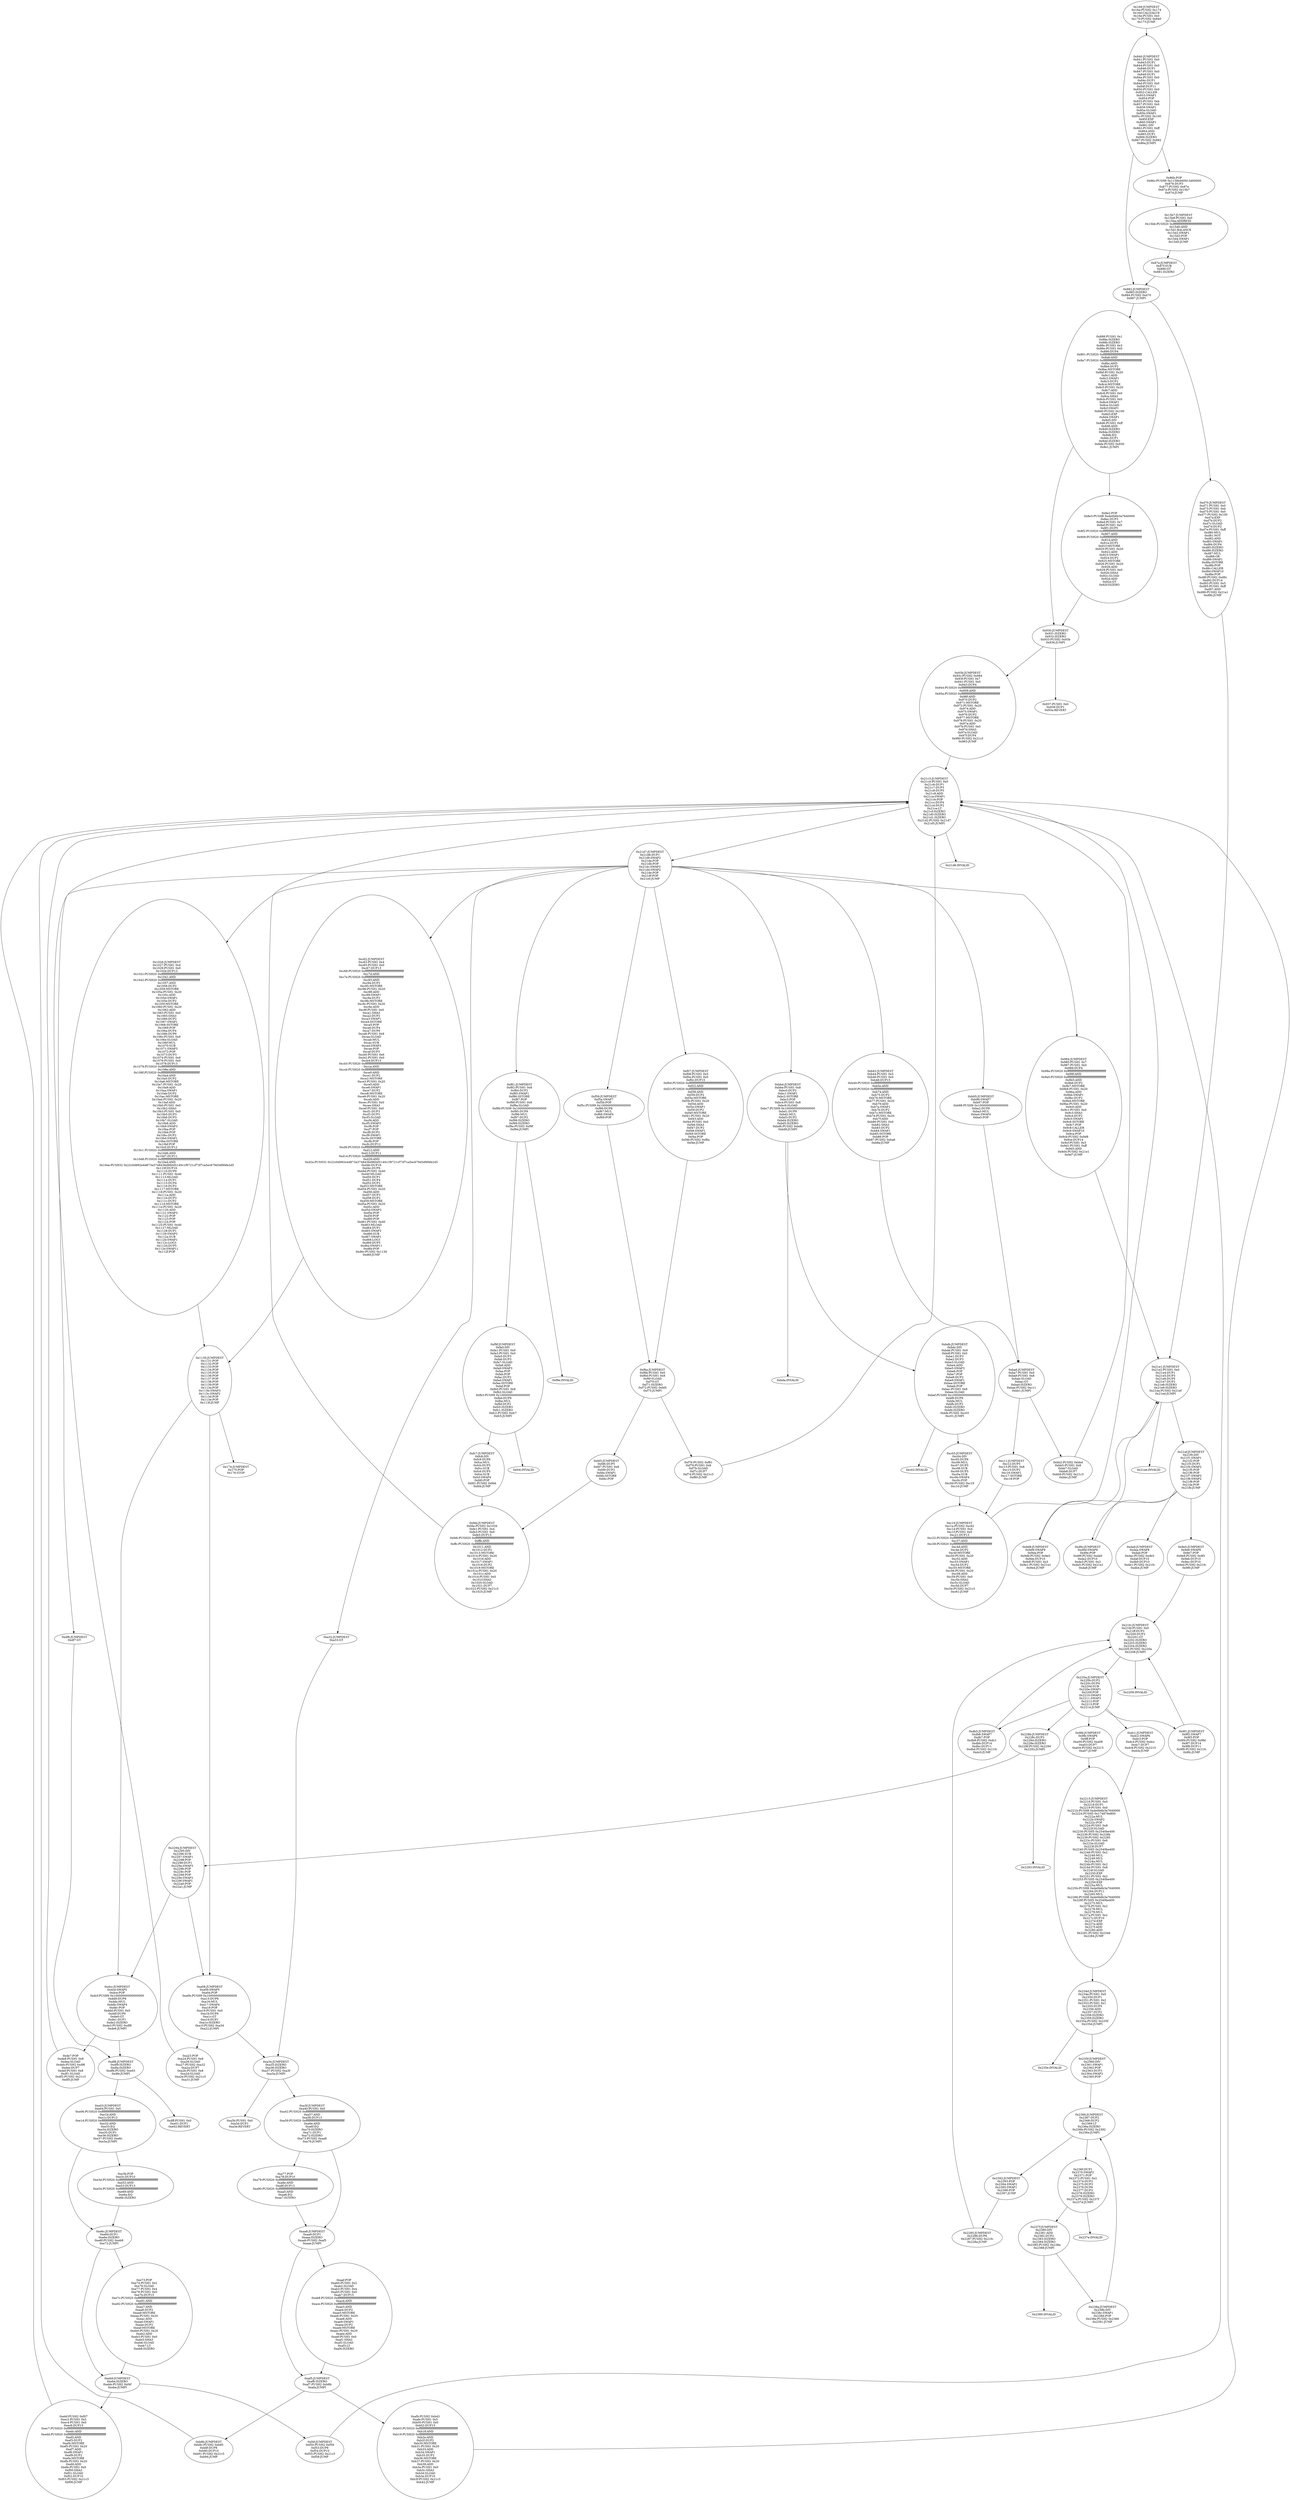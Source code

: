 digraph{
361[label="0x169:JUMPDEST
0x16a:PUSH2 0x174
0x16d:CALLVALUE
0x16e:PUSH1 0x0
0x170:PUSH2 0x840
0x173:JUMP"]
361 -> 2112
2112[label="0x840:JUMPDEST
0x841:PUSH1 0x0
0x843:DUP1
0x844:PUSH1 0x0
0x846:DUP1
0x847:PUSH1 0x0
0x849:DUP1
0x84a:PUSH1 0x0
0x84c:DUP1
0x84d:PUSH1 0x0
0x84f:DUP11
0x850:PUSH1 0x0
0x852:CALLER
0x853:SWAP1
0x854:POP
0x855:PUSH1 0xb
0x857:PUSH1 0x0
0x859:SWAP1
0x85a:SLOAD
0x85b:SWAP1
0x85c:PUSH2 0x100
0x85f:EXP
0x860:SWAP1
0x861:DIV
0x862:PUSH1 0xff
0x864:AND
0x865:DUP1
0x866:ISZERO
0x867:PUSH2 0x882
0x86a:JUMPI"]
2112 -> 2155
2112 -> 2178
2155[label="0x86b:POP
0x86c:PUSH9 0x1158e460913d00000
0x876:DUP3
0x877:PUSH2 0x87e
0x87a:PUSH2 0x15b7
0x87d:JUMP"]
2155 -> 5559
2178[label="0x882:JUMPDEST
0x883:ISZERO
0x884:PUSH2 0xd70
0x887:JUMPI"]
2178 -> 2184
2178 -> 3440
2184[label="0x888:PUSH1 0x1
0x88a:ISZERO
0x88b:ISZERO
0x88c:PUSH1 0x3
0x88e:PUSH1 0x0
0x890:DUP4
0x891:PUSH20 0xffffffffffffffffffffffffffffffffffffffff
0x8a6:AND
0x8a7:PUSH20 0xffffffffffffffffffffffffffffffffffffffff
0x8bc:AND
0x8bd:DUP2
0x8be:MSTORE
0x8bf:PUSH1 0x20
0x8c1:ADD
0x8c2:SWAP1
0x8c3:DUP2
0x8c4:MSTORE
0x8c5:PUSH1 0x20
0x8c7:ADD
0x8c8:PUSH1 0x0
0x8ca:SHA3
0x8cb:PUSH1 0x0
0x8cd:SWAP1
0x8ce:SLOAD
0x8cf:SWAP1
0x8d0:PUSH2 0x100
0x8d3:EXP
0x8d4:SWAP1
0x8d5:DIV
0x8d6:PUSH1 0xff
0x8d8:AND
0x8d9:ISZERO
0x8da:ISZERO
0x8db:EQ
0x8dc:DUP1
0x8dd:ISZERO
0x8de:PUSH2 0x930
0x8e1:JUMPI"]
2184 -> 2274
2184 -> 2352
2274[label="0x8e2:POP
0x8e3:PUSH8 0xde0b6b3a7640000
0x8ec:DUP3
0x8ed:PUSH1 0x7
0x8ef:PUSH1 0x0
0x8f1:DUP5
0x8f2:PUSH20 0xffffffffffffffffffffffffffffffffffffffff
0x907:AND
0x908:PUSH20 0xffffffffffffffffffffffffffffffffffffffff
0x91d:AND
0x91e:DUP2
0x91f:MSTORE
0x920:PUSH1 0x20
0x922:ADD
0x923:SWAP1
0x924:DUP2
0x925:MSTORE
0x926:PUSH1 0x20
0x928:ADD
0x929:PUSH1 0x0
0x92b:SHA3
0x92c:SLOAD
0x92d:ADD
0x92e:GT
0x92f:ISZERO"]
2274 -> 2352
2352[label="0x930:JUMPDEST
0x931:ISZERO
0x932:ISZERO
0x933:PUSH2 0x93b
0x936:JUMPI"]
2352 -> 2359
2352 -> 2363
2359[label="0x937:PUSH1 0x0
0x939:DUP1
0x93a:REVERT"]
5559[label="0x15b7:JUMPDEST
0x15b8:PUSH1 0x0
0x15ba:ADDRESS
0x15bb:PUSH20 0xffffffffffffffffffffffffffffffffffffffff
0x15d0:AND
0x15d1:BALANCE
0x15d2:SWAP1
0x15d3:POP
0x15d4:SWAP1
0x15d5:JUMP"]
5559 -> 2174
3440[label="0xd70:JUMPDEST
0xd71:PUSH1 0x0
0xd73:PUSH1 0xb
0xd75:PUSH1 0x0
0xd77:PUSH2 0x100
0xd7a:EXP
0xd7b:DUP2
0xd7c:SLOAD
0xd7d:DUP2
0xd7e:PUSH1 0xff
0xd80:MUL
0xd81:NOT
0xd82:AND
0xd83:SWAP1
0xd84:DUP4
0xd85:ISZERO
0xd86:ISZERO
0xd87:MUL
0xd88:OR
0xd89:SWAP1
0xd8a:SSTORE
0xd8b:POP
0xd8c:CALLER
0xd8d:SWAP10
0xd8e:POP
0xd8f:PUSH2 0xd9c
0xd92:DUP14
0xd93:PUSH1 0x5
0xd95:PUSH1 0xff
0xd97:AND
0xd98:PUSH2 0x21e1
0xd9b:JUMP"]
3440 -> 8673
8673[label="0x21e1:JUMPDEST
0x21e2:PUSH1 0x0
0x21e4:DUP1
0x21e5:DUP3
0x21e6:DUP5
0x21e7:DUP2
0x21e8:ISZERO
0x21e9:ISZERO
0x21ea:PUSH2 0x21ef
0x21ed:JUMPI"]
8673 -> 8686
8673 -> 8687
8686[label="0x21ee:INVALID"]
8687[label="0x21ef:JUMPDEST
0x21f0:DIV
0x21f1:SWAP1
0x21f2:POP
0x21f3:DUP1
0x21f4:SWAP2
0x21f5:POP
0x21f6:POP
0x21f7:SWAP3
0x21f8:SWAP2
0x21f9:POP
0x21fa:POP
0x21fb:JUMP"]
8687 -> 3484
8687 -> 2520
8687 -> 3497
8687 -> 2533
2363[label="0x93b:JUMPDEST
0x93c:PUSH2 0x984
0x93f:PUSH1 0x7
0x941:PUSH1 0x0
0x943:DUP4
0x944:PUSH20 0xffffffffffffffffffffffffffffffffffffffff
0x959:AND
0x95a:PUSH20 0xffffffffffffffffffffffffffffffffffffffff
0x96f:AND
0x970:DUP2
0x971:MSTORE
0x972:PUSH1 0x20
0x974:ADD
0x975:SWAP1
0x976:DUP2
0x977:MSTORE
0x978:PUSH1 0x20
0x97a:ADD
0x97b:PUSH1 0x0
0x97d:SHA3
0x97e:SLOAD
0x97f:DUP4
0x980:PUSH2 0x21c3
0x983:JUMP"]
2363 -> 8643
8643[label="0x21c3:JUMPDEST
0x21c4:PUSH1 0x0
0x21c6:DUP1
0x21c7:DUP3
0x21c8:DUP5
0x21c9:ADD
0x21ca:SWAP1
0x21cb:POP
0x21cc:DUP4
0x21cd:DUP2
0x21ce:LT
0x21cf:ISZERO
0x21d0:ISZERO
0x21d1:ISZERO
0x21d2:PUSH2 0x21d7
0x21d5:JUMPI"]
8643 -> 8662
8643 -> 8663
8662[label="0x21d6:INVALID"]
8663[label="0x21d7:JUMPDEST
0x21d8:DUP1
0x21d9:SWAP2
0x21da:POP
0x21db:POP
0x21dc:SWAP3
0x21dd:SWAP2
0x21de:POP
0x21df:POP
0x21e0:JUMP"]
8663 -> 2436
8663 -> 2610
8663 -> 2883
8663 -> 3574
8663 -> 3929
8663 -> 2965
8663 -> 3847
8663 -> 3969
8663 -> 3170
8663 -> 3005
8663 -> 4134
2174[label="0x87e:JUMPDEST
0x87f:SUB
0x880:GT
0x881:ISZERO"]
2174 -> 2178
3484[label="0xd9c:JUMPDEST
0xd9d:SWAP9
0xd9e:POP
0xd9f:PUSH2 0xda9
0xda2:DUP10
0xda3:PUSH1 0x3
0xda5:PUSH2 0x21e1
0xda8:JUMP"]
3484 -> 8673
2436[label="0x984:JUMPDEST
0x985:PUSH1 0x7
0x987:PUSH1 0x0
0x989:DUP4
0x98a:PUSH20 0xffffffffffffffffffffffffffffffffffffffff
0x99f:AND
0x9a0:PUSH20 0xffffffffffffffffffffffffffffffffffffffff
0x9b5:AND
0x9b6:DUP2
0x9b7:MSTORE
0x9b8:PUSH1 0x20
0x9ba:ADD
0x9bb:SWAP1
0x9bc:DUP2
0x9bd:MSTORE
0x9be:PUSH1 0x20
0x9c0:ADD
0x9c1:PUSH1 0x0
0x9c3:SHA3
0x9c4:DUP2
0x9c5:SWAP1
0x9c6:SSTORE
0x9c7:POP
0x9c8:CALLER
0x9c9:SWAP10
0x9ca:POP
0x9cb:PUSH2 0x9d8
0x9ce:DUP14
0x9cf:PUSH1 0x5
0x9d1:PUSH1 0xff
0x9d3:AND
0x9d4:PUSH2 0x21e1
0x9d7:JUMP"]
2436 -> 8673
2520[label="0x9d8:JUMPDEST
0x9d9:SWAP9
0x9da:POP
0x9db:PUSH2 0x9e5
0x9de:DUP10
0x9df:PUSH1 0x3
0x9e1:PUSH2 0x21e1
0x9e4:JUMP"]
2520 -> 8673
3497[label="0xda9:JUMPDEST
0xdaa:SWAP8
0xdab:POP
0xdac:PUSH2 0xdb5
0xdaf:DUP10
0xdb0:DUP10
0xdb1:PUSH2 0x21fc
0xdb4:JUMP"]
3497 -> 8700
8700[label="0x21fc:JUMPDEST
0x21fd:PUSH1 0x0
0x21ff:DUP3
0x2200:DUP3
0x2201:GT
0x2202:ISZERO
0x2203:ISZERO
0x2204:ISZERO
0x2205:PUSH2 0x220a
0x2208:JUMPI"]
8700 -> 8713
8700 -> 8714
8713[label="0x2209:INVALID"]
2533[label="0x9e5:JUMPDEST
0x9e6:SWAP8
0x9e7:POP
0x9e8:PUSH2 0x9f1
0x9eb:DUP10
0x9ec:DUP10
0x9ed:PUSH2 0x21fc
0x9f0:JUMP"]
2533 -> 8700
8714[label="0x220a:JUMPDEST
0x220b:DUP2
0x220c:DUP4
0x220d:SUB
0x220e:SWAP1
0x220f:POP
0x2210:SWAP3
0x2211:SWAP2
0x2212:POP
0x2213:POP
0x2214:JUMP"]
8714 -> 3509
8714 -> 2545
8714 -> 3521
8714 -> 2557
8714 -> 8843
3509[label="0xdb5:JUMPDEST
0xdb6:SWAP7
0xdb7:POP
0xdb8:PUSH2 0xdc1
0xdbb:DUP14
0xdbc:DUP11
0xdbd:PUSH2 0x21fc
0xdc0:JUMP"]
3509 -> 8700
2545[label="0x9f1:JUMPDEST
0x9f2:SWAP7
0x9f3:POP
0x9f4:PUSH2 0x9fd
0x9f7:DUP14
0x9f8:DUP11
0x9f9:PUSH2 0x21fc
0x9fc:JUMP"]
2545 -> 8700
3521[label="0xdc1:JUMPDEST
0xdc2:SWAP6
0xdc3:POP
0xdc4:PUSH2 0xdcc
0xdc7:DUP7
0xdc8:PUSH2 0x2215
0xdcb:JUMP"]
3521 -> 8725
2557[label="0x9fd:JUMPDEST
0x9fe:SWAP6
0x9ff:POP
0xa00:PUSH2 0xa08
0xa03:DUP7
0xa04:PUSH2 0x2215
0xa07:JUMP"]
2557 -> 8725
8725[label="0x2215:JUMPDEST
0x2216:PUSH1 0x0
0x2218:DUP1
0x2219:PUSH1 0x0
0x221b:PUSH8 0xde0b6b3a7640000
0x2224:PUSH5 0x174876e800
0x222a:MUL
0x222b:SWAP2
0x222c:POP
0x222d:PUSH1 0x8
0x222f:SLOAD
0x2230:PUSH5 0x2540be400
0x2236:PUSH2 0x228b
0x2239:PUSH2 0x2285
0x223c:PUSH1 0x8
0x223e:SLOAD
0x223f:DUP7
0x2240:PUSH5 0x2540be400
0x2246:PUSH1 0x2
0x2248:MUL
0x2249:MUL
0x224a:MUL
0x224b:PUSH1 0x2
0x224d:PUSH1 0x8
0x224f:SLOAD
0x2250:EXP
0x2251:PUSH1 0x2
0x2253:PUSH5 0x2540be400
0x2259:EXP
0x225a:MUL
0x225b:PUSH8 0xde0b6b3a7640000
0x2264:DUP11
0x2265:MUL
0x2266:PUSH8 0xde0b6b3a7640000
0x226f:PUSH5 0x2540be400
0x2275:MUL
0x2276:PUSH1 0x2
0x2278:MUL
0x2279:MUL
0x227a:PUSH1 0x2
0x227c:DUP10
0x227d:EXP
0x227e:ADD
0x227f:ADD
0x2280:ADD
0x2281:PUSH2 0x234d
0x2284:JUMP"]
8725 -> 9037
9037[label="0x234d:JUMPDEST
0x234e:PUSH1 0x0
0x2350:DUP1
0x2351:PUSH1 0x2
0x2353:PUSH1 0x1
0x2355:DUP5
0x2356:ADD
0x2357:DUP2
0x2358:ISZERO
0x2359:ISZERO
0x235a:PUSH2 0x235f
0x235d:JUMPI"]
9037 -> 9054
9037 -> 9055
9054[label="0x235e:INVALID"]
9055[label="0x235f:JUMPDEST
0x2360:DIV
0x2361:SWAP1
0x2362:POP
0x2363:DUP3
0x2364:SWAP2
0x2365:POP"]
9055 -> 9062
9062[label="0x2366:JUMPDEST
0x2367:DUP2
0x2368:DUP2
0x2369:LT
0x236a:ISZERO
0x236b:PUSH2 0x2392
0x236e:JUMPI"]
9062 -> 9071
9062 -> 9106
9071[label="0x236f:DUP1
0x2370:SWAP2
0x2371:POP
0x2372:PUSH1 0x2
0x2374:DUP2
0x2375:DUP3
0x2376:DUP6
0x2377:DUP2
0x2378:ISZERO
0x2379:ISZERO
0x237a:PUSH2 0x237f
0x237d:JUMPI"]
9071 -> 9086
9071 -> 9087
9086[label="0x237e:INVALID"]
9106[label="0x2392:JUMPDEST
0x2393:POP
0x2394:SWAP2
0x2395:SWAP1
0x2396:POP
0x2397:JUMP"]
9106 -> 8837
9087[label="0x237f:JUMPDEST
0x2380:DIV
0x2381:ADD
0x2382:DUP2
0x2383:ISZERO
0x2384:ISZERO
0x2385:PUSH2 0x238a
0x2388:JUMPI"]
9087 -> 9097
9087 -> 9098
9097[label="0x2389:INVALID"]
8837[label="0x2285:JUMPDEST
0x2286:DUP6
0x2287:PUSH2 0x21fc
0x228a:JUMP"]
8837 -> 8700
9098[label="0x238a:JUMPDEST
0x238b:DIV
0x238c:SWAP1
0x238d:POP
0x238e:PUSH2 0x2366
0x2391:JUMP"]
9098 -> 9062
8843[label="0x228b:JUMPDEST
0x228c:DUP2
0x228d:ISZERO
0x228e:ISZERO
0x228f:PUSH2 0x2294
0x2292:JUMPI"]
8843 -> 8851
8843 -> 8852
8851[label="0x2293:INVALID"]
8852[label="0x2294:JUMPDEST
0x2295:DIV
0x2296:SUB
0x2297:SWAP1
0x2298:POP
0x2299:DUP1
0x229a:SWAP3
0x229b:POP
0x229c:POP
0x229d:POP
0x229e:SWAP2
0x229f:SWAP1
0x22a0:POP
0x22a1:JUMP"]
8852 -> 2568
8852 -> 3532
2568[label="0xa08:JUMPDEST
0xa09:SWAP5
0xa0a:POP
0xa0b:PUSH9 0x10000000000000000
0xa15:DUP8
0xa16:MUL
0xa17:SWAP4
0xa18:POP
0xa19:PUSH1 0x0
0xa1b:DUP6
0xa1c:GT
0xa1d:DUP1
0xa1e:ISZERO
0xa1f:PUSH2 0xa34
0xa22:JUMPI"]
2568 -> 2595
2568 -> 2612
2595[label="0xa23:POP
0xa24:PUSH1 0x8
0xa26:SLOAD
0xa27:PUSH2 0xa32
0xa2a:DUP7
0xa2b:PUSH1 0x8
0xa2d:SLOAD
0xa2e:PUSH2 0x21c3
0xa31:JUMP"]
2595 -> 8643
3532[label="0xdcc:JUMPDEST
0xdcd:SWAP5
0xdce:POP
0xdcf:PUSH9 0x10000000000000000
0xdd9:DUP8
0xdda:MUL
0xddb:SWAP4
0xddc:POP
0xddd:PUSH1 0x0
0xddf:DUP6
0xde0:GT
0xde1:DUP1
0xde2:ISZERO
0xde3:PUSH2 0xdf8
0xde6:JUMPI"]
3532 -> 3559
3532 -> 3576
3559[label="0xde7:POP
0xde8:PUSH1 0x8
0xdea:SLOAD
0xdeb:PUSH2 0xdf6
0xdee:DUP7
0xdef:PUSH1 0x8
0xdf1:SLOAD
0xdf2:PUSH2 0x21c3
0xdf5:JUMP"]
3559 -> 8643
3576[label="0xdf8:JUMPDEST
0xdf9:ISZERO
0xdfa:ISZERO
0xdfb:PUSH2 0xe03
0xdfe:JUMPI"]
3576 -> 3583
3576 -> 3587
3583[label="0xdff:PUSH1 0x0
0xe01:DUP1
0xe02:REVERT"]
2612[label="0xa34:JUMPDEST
0xa35:ISZERO
0xa36:ISZERO
0xa37:PUSH2 0xa3f
0xa3a:JUMPI"]
2612 -> 2619
2612 -> 2623
2619[label="0xa3b:PUSH1 0x0
0xa3d:DUP1
0xa3e:REVERT"]
2610[label="0xa32:JUMPDEST
0xa33:GT"]
2610 -> 2612
2623[label="0xa3f:JUMPDEST
0xa40:PUSH1 0x0
0xa42:PUSH20 0xffffffffffffffffffffffffffffffffffffffff
0xa57:AND
0xa58:DUP13
0xa59:PUSH20 0xffffffffffffffffffffffffffffffffffffffff
0xa6e:AND
0xa6f:EQ
0xa70:ISZERO
0xa71:DUP1
0xa72:ISZERO
0xa73:PUSH2 0xaa8
0xa76:JUMPI"]
2623 -> 2679
2623 -> 2728
2679[label="0xa77:POP
0xa78:DUP10
0xa79:PUSH20 0xffffffffffffffffffffffffffffffffffffffff
0xa8e:AND
0xa8f:DUP13
0xa90:PUSH20 0xffffffffffffffffffffffffffffffffffffffff
0xaa5:AND
0xaa6:EQ
0xaa7:ISZERO"]
2679 -> 2728
2728[label="0xaa8:JUMPDEST
0xaa9:DUP1
0xaaa:ISZERO
0xaab:PUSH2 0xaf5
0xaae:JUMPI"]
2728 -> 2735
2728 -> 2805
2735[label="0xaaf:POP
0xab0:PUSH1 0x2
0xab2:SLOAD
0xab3:PUSH1 0x4
0xab5:PUSH1 0x0
0xab7:DUP15
0xab8:PUSH20 0xffffffffffffffffffffffffffffffffffffffff
0xacd:AND
0xace:PUSH20 0xffffffffffffffffffffffffffffffffffffffff
0xae3:AND
0xae4:DUP2
0xae5:MSTORE
0xae6:PUSH1 0x20
0xae8:ADD
0xae9:SWAP1
0xaea:DUP2
0xaeb:MSTORE
0xaec:PUSH1 0x20
0xaee:ADD
0xaef:PUSH1 0x0
0xaf1:SHA3
0xaf2:SLOAD
0xaf3:LT
0xaf4:ISZERO"]
2735 -> 2805
2805[label="0xaf5:JUMPDEST
0xaf6:ISZERO
0xaf7:PUSH2 0xb8b
0xafa:JUMPI"]
2805 -> 2811
2805 -> 2955
2811[label="0xafb:PUSH2 0xb43
0xafe:PUSH1 0x5
0xb00:PUSH1 0x0
0xb02:DUP15
0xb03:PUSH20 0xffffffffffffffffffffffffffffffffffffffff
0xb18:AND
0xb19:PUSH20 0xffffffffffffffffffffffffffffffffffffffff
0xb2e:AND
0xb2f:DUP2
0xb30:MSTORE
0xb31:PUSH1 0x20
0xb33:ADD
0xb34:SWAP1
0xb35:DUP2
0xb36:MSTORE
0xb37:PUSH1 0x20
0xb39:ADD
0xb3a:PUSH1 0x0
0xb3c:SHA3
0xb3d:SLOAD
0xb3e:DUP10
0xb3f:PUSH2 0x21c3
0xb42:JUMP"]
2811 -> 8643
2955[label="0xb8b:JUMPDEST
0xb8c:PUSH2 0xb95
0xb8f:DUP8
0xb90:DUP10
0xb91:PUSH2 0x21c3
0xb94:JUMP"]
2955 -> 8643
3574[label="0xdf6:JUMPDEST
0xdf7:GT"]
3574 -> 3576
3587[label="0xe03:JUMPDEST
0xe04:PUSH1 0x0
0xe06:PUSH20 0xffffffffffffffffffffffffffffffffffffffff
0xe1b:AND
0xe1c:DUP13
0xe1d:PUSH20 0xffffffffffffffffffffffffffffffffffffffff
0xe32:AND
0xe33:EQ
0xe34:ISZERO
0xe35:DUP1
0xe36:ISZERO
0xe37:PUSH2 0xe6c
0xe3a:JUMPI"]
3587 -> 3643
3587 -> 3692
3643[label="0xe3b:POP
0xe3c:DUP10
0xe3d:PUSH20 0xffffffffffffffffffffffffffffffffffffffff
0xe52:AND
0xe53:DUP13
0xe54:PUSH20 0xffffffffffffffffffffffffffffffffffffffff
0xe69:AND
0xe6a:EQ
0xe6b:ISZERO"]
3643 -> 3692
3692[label="0xe6c:JUMPDEST
0xe6d:DUP1
0xe6e:ISZERO
0xe6f:PUSH2 0xeb9
0xe72:JUMPI"]
3692 -> 3699
3692 -> 3769
3699[label="0xe73:POP
0xe74:PUSH1 0x2
0xe76:SLOAD
0xe77:PUSH1 0x4
0xe79:PUSH1 0x0
0xe7b:DUP15
0xe7c:PUSH20 0xffffffffffffffffffffffffffffffffffffffff
0xe91:AND
0xe92:PUSH20 0xffffffffffffffffffffffffffffffffffffffff
0xea7:AND
0xea8:DUP2
0xea9:MSTORE
0xeaa:PUSH1 0x20
0xeac:ADD
0xead:SWAP1
0xeae:DUP2
0xeaf:MSTORE
0xeb0:PUSH1 0x20
0xeb2:ADD
0xeb3:PUSH1 0x0
0xeb5:SHA3
0xeb6:SLOAD
0xeb7:LT
0xeb8:ISZERO"]
3699 -> 3769
3769[label="0xeb9:JUMPDEST
0xeba:ISZERO
0xebb:PUSH2 0xf4f
0xebe:JUMPI"]
3769 -> 3775
3769 -> 3919
3775[label="0xebf:PUSH2 0xf07
0xec2:PUSH1 0x5
0xec4:PUSH1 0x0
0xec6:DUP15
0xec7:PUSH20 0xffffffffffffffffffffffffffffffffffffffff
0xedc:AND
0xedd:PUSH20 0xffffffffffffffffffffffffffffffffffffffff
0xef2:AND
0xef3:DUP2
0xef4:MSTORE
0xef5:PUSH1 0x20
0xef7:ADD
0xef8:SWAP1
0xef9:DUP2
0xefa:MSTORE
0xefb:PUSH1 0x20
0xefd:ADD
0xefe:PUSH1 0x0
0xf00:SHA3
0xf01:SLOAD
0xf02:DUP10
0xf03:PUSH2 0x21c3
0xf06:JUMP"]
3775 -> 8643
2883[label="0xb43:JUMPDEST
0xb44:PUSH1 0x5
0xb46:PUSH1 0x0
0xb48:DUP15
0xb49:PUSH20 0xffffffffffffffffffffffffffffffffffffffff
0xb5e:AND
0xb5f:PUSH20 0xffffffffffffffffffffffffffffffffffffffff
0xb74:AND
0xb75:DUP2
0xb76:MSTORE
0xb77:PUSH1 0x20
0xb79:ADD
0xb7a:SWAP1
0xb7b:DUP2
0xb7c:MSTORE
0xb7d:PUSH1 0x20
0xb7f:ADD
0xb80:PUSH1 0x0
0xb82:SHA3
0xb83:DUP2
0xb84:SWAP1
0xb85:SSTORE
0xb86:POP
0xb87:PUSH2 0xba6
0xb8a:JUMP"]
2883 -> 2982
3919[label="0xf4f:JUMPDEST
0xf50:PUSH2 0xf59
0xf53:DUP8
0xf54:DUP10
0xf55:PUSH2 0x21c3
0xf58:JUMP"]
3919 -> 8643
2982[label="0xba6:JUMPDEST
0xba7:PUSH1 0x0
0xba9:PUSH1 0x8
0xbab:SLOAD
0xbac:GT
0xbad:ISZERO
0xbae:PUSH2 0xc11
0xbb1:JUMPI"]
2982 -> 2994
2982 -> 3089
2994[label="0xbb2:PUSH2 0xbbd
0xbb5:PUSH1 0x8
0xbb7:SLOAD
0xbb8:DUP7
0xbb9:PUSH2 0x21c3
0xbbc:JUMP"]
2994 -> 8643
2965[label="0xb95:JUMPDEST
0xb96:SWAP7
0xb97:POP
0xb98:PUSH9 0x10000000000000000
0xba2:DUP8
0xba3:MUL
0xba4:SWAP4
0xba5:POP"]
2965 -> 2982
3929[label="0xf59:JUMPDEST
0xf5a:SWAP7
0xf5b:POP
0xf5c:PUSH9 0x10000000000000000
0xf66:DUP8
0xf67:MUL
0xf68:SWAP4
0xf69:POP"]
3929 -> 3946
3946[label="0xf6a:JUMPDEST
0xf6b:PUSH1 0x0
0xf6d:PUSH1 0x8
0xf6f:SLOAD
0xf70:GT
0xf71:ISZERO
0xf72:PUSH2 0xfd5
0xf75:JUMPI"]
3946 -> 3958
3946 -> 4053
3958[label="0xf76:PUSH2 0xf81
0xf79:PUSH1 0x8
0xf7b:SLOAD
0xf7c:DUP7
0xf7d:PUSH2 0x21c3
0xf80:JUMP"]
3958 -> 8643
3089[label="0xc11:JUMPDEST
0xc12:DUP5
0xc13:PUSH1 0x8
0xc15:DUP2
0xc16:SWAP1
0xc17:SSTORE
0xc18:POP"]
3089 -> 3097
3097[label="0xc19:JUMPDEST
0xc1a:PUSH2 0xc62
0xc1d:PUSH1 0x4
0xc1f:PUSH1 0x0
0xc21:DUP13
0xc22:PUSH20 0xffffffffffffffffffffffffffffffffffffffff
0xc37:AND
0xc38:PUSH20 0xffffffffffffffffffffffffffffffffffffffff
0xc4d:AND
0xc4e:DUP2
0xc4f:MSTORE
0xc50:PUSH1 0x20
0xc52:ADD
0xc53:SWAP1
0xc54:DUP2
0xc55:MSTORE
0xc56:PUSH1 0x20
0xc58:ADD
0xc59:PUSH1 0x0
0xc5b:SHA3
0xc5c:SLOAD
0xc5d:DUP7
0xc5e:PUSH2 0x21c3
0xc61:JUMP"]
3097 -> 8643
3847[label="0xf07:JUMPDEST
0xf08:PUSH1 0x5
0xf0a:PUSH1 0x0
0xf0c:DUP15
0xf0d:PUSH20 0xffffffffffffffffffffffffffffffffffffffff
0xf22:AND
0xf23:PUSH20 0xffffffffffffffffffffffffffffffffffffffff
0xf38:AND
0xf39:DUP2
0xf3a:MSTORE
0xf3b:PUSH1 0x20
0xf3d:ADD
0xf3e:SWAP1
0xf3f:DUP2
0xf40:MSTORE
0xf41:PUSH1 0x20
0xf43:ADD
0xf44:PUSH1 0x0
0xf46:SHA3
0xf47:DUP2
0xf48:SWAP1
0xf49:SSTORE
0xf4a:POP
0xf4b:PUSH2 0xf6a
0xf4e:JUMP"]
3847 -> 3946
4053[label="0xfd5:JUMPDEST
0xfd6:DUP5
0xfd7:PUSH1 0x8
0xfd9:DUP2
0xfda:SWAP1
0xfdb:SSTORE
0xfdc:POP"]
4053 -> 4061
4061[label="0xfdd:JUMPDEST
0xfde:PUSH2 0x1026
0xfe1:PUSH1 0x4
0xfe3:PUSH1 0x0
0xfe5:DUP13
0xfe6:PUSH20 0xffffffffffffffffffffffffffffffffffffffff
0xffb:AND
0xffc:PUSH20 0xffffffffffffffffffffffffffffffffffffffff
0x1011:AND
0x1012:DUP2
0x1013:MSTORE
0x1014:PUSH1 0x20
0x1016:ADD
0x1017:SWAP1
0x1018:DUP2
0x1019:MSTORE
0x101a:PUSH1 0x20
0x101c:ADD
0x101d:PUSH1 0x0
0x101f:SHA3
0x1020:SLOAD
0x1021:DUP7
0x1022:PUSH2 0x21c3
0x1025:JUMP"]
4061 -> 8643
3005[label="0xbbd:JUMPDEST
0xbbe:PUSH1 0x8
0xbc0:DUP2
0xbc1:SWAP1
0xbc2:SSTORE
0xbc3:POP
0xbc4:PUSH1 0x8
0xbc6:SLOAD
0xbc7:PUSH9 0x10000000000000000
0xbd1:DUP9
0xbd2:MUL
0xbd3:DUP2
0xbd4:ISZERO
0xbd5:ISZERO
0xbd6:PUSH2 0xbdb
0xbd9:JUMPI"]
3005 -> 3034
3005 -> 3035
3034[label="0xbda:INVALID"]
3035[label="0xbdb:JUMPDEST
0xbdc:DIV
0xbdd:PUSH1 0x9
0xbdf:PUSH1 0x0
0xbe1:DUP3
0xbe2:DUP3
0xbe3:SLOAD
0xbe4:ADD
0xbe5:SWAP3
0xbe6:POP
0xbe7:POP
0xbe8:DUP2
0xbe9:SWAP1
0xbea:SSTORE
0xbeb:POP
0xbec:PUSH1 0x8
0xbee:SLOAD
0xbef:PUSH9 0x10000000000000000
0xbf9:DUP9
0xbfa:MUL
0xbfb:DUP2
0xbfc:ISZERO
0xbfd:ISZERO
0xbfe:PUSH2 0xc03
0xc01:JUMPI"]
3035 -> 3074
3035 -> 3075
3074[label="0xc02:INVALID"]
3969[label="0xf81:JUMPDEST
0xf82:PUSH1 0x8
0xf84:DUP2
0xf85:SWAP1
0xf86:SSTORE
0xf87:POP
0xf88:PUSH1 0x8
0xf8a:SLOAD
0xf8b:PUSH9 0x10000000000000000
0xf95:DUP9
0xf96:MUL
0xf97:DUP2
0xf98:ISZERO
0xf99:ISZERO
0xf9a:PUSH2 0xf9f
0xf9d:JUMPI"]
3969 -> 3998
3969 -> 3999
3998[label="0xf9e:INVALID"]
3075[label="0xc03:JUMPDEST
0xc04:DIV
0xc05:DUP6
0xc06:MUL
0xc07:DUP5
0xc08:SUB
0xc09:DUP5
0xc0a:SUB
0xc0b:SWAP4
0xc0c:POP
0xc0d:PUSH2 0xc19
0xc10:JUMP"]
3075 -> 3097
3170[label="0xc62:JUMPDEST
0xc63:PUSH1 0x4
0xc65:PUSH1 0x0
0xc67:DUP13
0xc68:PUSH20 0xffffffffffffffffffffffffffffffffffffffff
0xc7d:AND
0xc7e:PUSH20 0xffffffffffffffffffffffffffffffffffffffff
0xc93:AND
0xc94:DUP2
0xc95:MSTORE
0xc96:PUSH1 0x20
0xc98:ADD
0xc99:SWAP1
0xc9a:DUP2
0xc9b:MSTORE
0xc9c:PUSH1 0x20
0xc9e:ADD
0xc9f:PUSH1 0x0
0xca1:SHA3
0xca2:DUP2
0xca3:SWAP1
0xca4:SSTORE
0xca5:POP
0xca6:DUP4
0xca7:DUP6
0xca8:PUSH1 0x9
0xcaa:SLOAD
0xcab:MUL
0xcac:SUB
0xcad:SWAP3
0xcae:POP
0xcaf:DUP3
0xcb0:PUSH1 0x6
0xcb2:PUSH1 0x0
0xcb4:DUP13
0xcb5:PUSH20 0xffffffffffffffffffffffffffffffffffffffff
0xcca:AND
0xccb:PUSH20 0xffffffffffffffffffffffffffffffffffffffff
0xce0:AND
0xce1:DUP2
0xce2:MSTORE
0xce3:PUSH1 0x20
0xce5:ADD
0xce6:SWAP1
0xce7:DUP2
0xce8:MSTORE
0xce9:PUSH1 0x20
0xceb:ADD
0xcec:PUSH1 0x0
0xcee:SHA3
0xcef:PUSH1 0x0
0xcf1:DUP3
0xcf2:DUP3
0xcf3:SLOAD
0xcf4:ADD
0xcf5:SWAP3
0xcf6:POP
0xcf7:POP
0xcf8:DUP2
0xcf9:SWAP1
0xcfa:SSTORE
0xcfb:POP
0xcfc:DUP12
0xcfd:PUSH20 0xffffffffffffffffffffffffffffffffffffffff
0xd12:AND
0xd13:DUP11
0xd14:PUSH20 0xffffffffffffffffffffffffffffffffffffffff
0xd29:AND
0xd2a:PUSH32 0x22c0d992e4d873a3748436d960d5140c1f9721cf73f7ca5ec679d3d9f4fe2d5
0xd4b:DUP16
0xd4c:DUP9
0xd4d:PUSH1 0x40
0xd4f:MLOAD
0xd50:DUP1
0xd51:DUP4
0xd52:DUP2
0xd53:MSTORE
0xd54:PUSH1 0x20
0xd56:ADD
0xd57:DUP3
0xd58:DUP2
0xd59:MSTORE
0xd5a:PUSH1 0x20
0xd5c:ADD
0xd5d:SWAP3
0xd5e:POP
0xd5f:POP
0xd60:POP
0xd61:PUSH1 0x40
0xd63:MLOAD
0xd64:DUP1
0xd65:SWAP2
0xd66:SUB
0xd67:SWAP1
0xd68:LOG3
0xd69:DUP5
0xd6a:SWAP11
0xd6b:POP
0xd6c:PUSH2 0x1130
0xd6f:JUMP"]
3170 -> 4400
4400[label="0x1130:JUMPDEST
0x1131:POP
0x1132:POP
0x1133:POP
0x1134:POP
0x1135:POP
0x1136:POP
0x1137:POP
0x1138:POP
0x1139:POP
0x113a:POP
0x113b:SWAP3
0x113c:SWAP2
0x113d:POP
0x113e:POP
0x113f:JUMP"]
4400 -> 2568
4400 -> 372
4400 -> 3532
4134[label="0x1026:JUMPDEST
0x1027:PUSH1 0x4
0x1029:PUSH1 0x0
0x102b:DUP13
0x102c:PUSH20 0xffffffffffffffffffffffffffffffffffffffff
0x1041:AND
0x1042:PUSH20 0xffffffffffffffffffffffffffffffffffffffff
0x1057:AND
0x1058:DUP2
0x1059:MSTORE
0x105a:PUSH1 0x20
0x105c:ADD
0x105d:SWAP1
0x105e:DUP2
0x105f:MSTORE
0x1060:PUSH1 0x20
0x1062:ADD
0x1063:PUSH1 0x0
0x1065:SHA3
0x1066:DUP2
0x1067:SWAP1
0x1068:SSTORE
0x1069:POP
0x106a:DUP4
0x106b:DUP6
0x106c:PUSH1 0x9
0x106e:SLOAD
0x106f:MUL
0x1070:SUB
0x1071:SWAP3
0x1072:POP
0x1073:DUP3
0x1074:PUSH1 0x6
0x1076:PUSH1 0x0
0x1078:DUP13
0x1079:PUSH20 0xffffffffffffffffffffffffffffffffffffffff
0x108e:AND
0x108f:PUSH20 0xffffffffffffffffffffffffffffffffffffffff
0x10a4:AND
0x10a5:DUP2
0x10a6:MSTORE
0x10a7:PUSH1 0x20
0x10a9:ADD
0x10aa:SWAP1
0x10ab:DUP2
0x10ac:MSTORE
0x10ad:PUSH1 0x20
0x10af:ADD
0x10b0:PUSH1 0x0
0x10b2:SHA3
0x10b3:PUSH1 0x0
0x10b5:DUP3
0x10b6:DUP3
0x10b7:SLOAD
0x10b8:ADD
0x10b9:SWAP3
0x10ba:POP
0x10bb:POP
0x10bc:DUP2
0x10bd:SWAP1
0x10be:SSTORE
0x10bf:POP
0x10c0:DUP12
0x10c1:PUSH20 0xffffffffffffffffffffffffffffffffffffffff
0x10d6:AND
0x10d7:DUP11
0x10d8:PUSH20 0xffffffffffffffffffffffffffffffffffffffff
0x10ed:AND
0x10ee:PUSH32 0x22c0d992e4d873a3748436d960d5140c1f9721cf73f7ca5ec679d3d9f4fe2d5
0x110f:DUP16
0x1110:DUP9
0x1111:PUSH1 0x40
0x1113:MLOAD
0x1114:DUP1
0x1115:DUP4
0x1116:DUP2
0x1117:MSTORE
0x1118:PUSH1 0x20
0x111a:ADD
0x111b:DUP3
0x111c:DUP2
0x111d:MSTORE
0x111e:PUSH1 0x20
0x1120:ADD
0x1121:SWAP3
0x1122:POP
0x1123:POP
0x1124:POP
0x1125:PUSH1 0x40
0x1127:MLOAD
0x1128:DUP1
0x1129:SWAP2
0x112a:SUB
0x112b:SWAP1
0x112c:LOG3
0x112d:DUP5
0x112e:SWAP11
0x112f:POP"]
4134 -> 4400
372[label="0x174:JUMPDEST
0x175:POP
0x176:STOP"]
3999[label="0xf9f:JUMPDEST
0xfa0:DIV
0xfa1:PUSH1 0x9
0xfa3:PUSH1 0x0
0xfa5:DUP3
0xfa6:DUP3
0xfa7:SLOAD
0xfa8:ADD
0xfa9:SWAP3
0xfaa:POP
0xfab:POP
0xfac:DUP2
0xfad:SWAP1
0xfae:SSTORE
0xfaf:POP
0xfb0:PUSH1 0x8
0xfb2:SLOAD
0xfb3:PUSH9 0x10000000000000000
0xfbd:DUP9
0xfbe:MUL
0xfbf:DUP2
0xfc0:ISZERO
0xfc1:ISZERO
0xfc2:PUSH2 0xfc7
0xfc5:JUMPI"]
3999 -> 4038
3999 -> 4039
4038[label="0xfc6:INVALID"]
4039[label="0xfc7:JUMPDEST
0xfc8:DIV
0xfc9:DUP6
0xfca:MUL
0xfcb:DUP5
0xfcc:SUB
0xfcd:DUP5
0xfce:SUB
0xfcf:SWAP4
0xfd0:POP
0xfd1:PUSH2 0xfdd
0xfd4:JUMP"]
4039 -> 4061

}